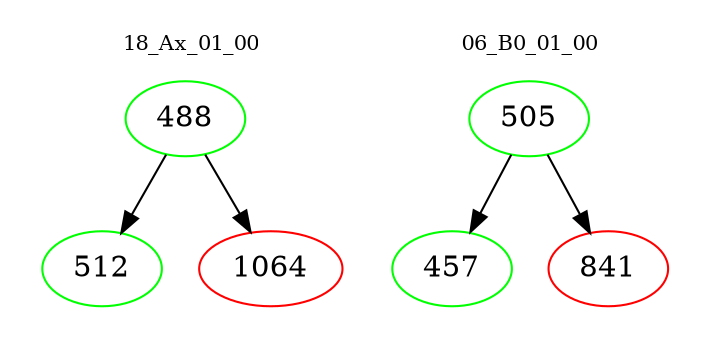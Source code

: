 digraph{
subgraph cluster_0 {
color = white
label = "18_Ax_01_00";
fontsize=10;
T0_488 [label="488", color="green"]
T0_488 -> T0_512 [color="black"]
T0_512 [label="512", color="green"]
T0_488 -> T0_1064 [color="black"]
T0_1064 [label="1064", color="red"]
}
subgraph cluster_1 {
color = white
label = "06_B0_01_00";
fontsize=10;
T1_505 [label="505", color="green"]
T1_505 -> T1_457 [color="black"]
T1_457 [label="457", color="green"]
T1_505 -> T1_841 [color="black"]
T1_841 [label="841", color="red"]
}
}
